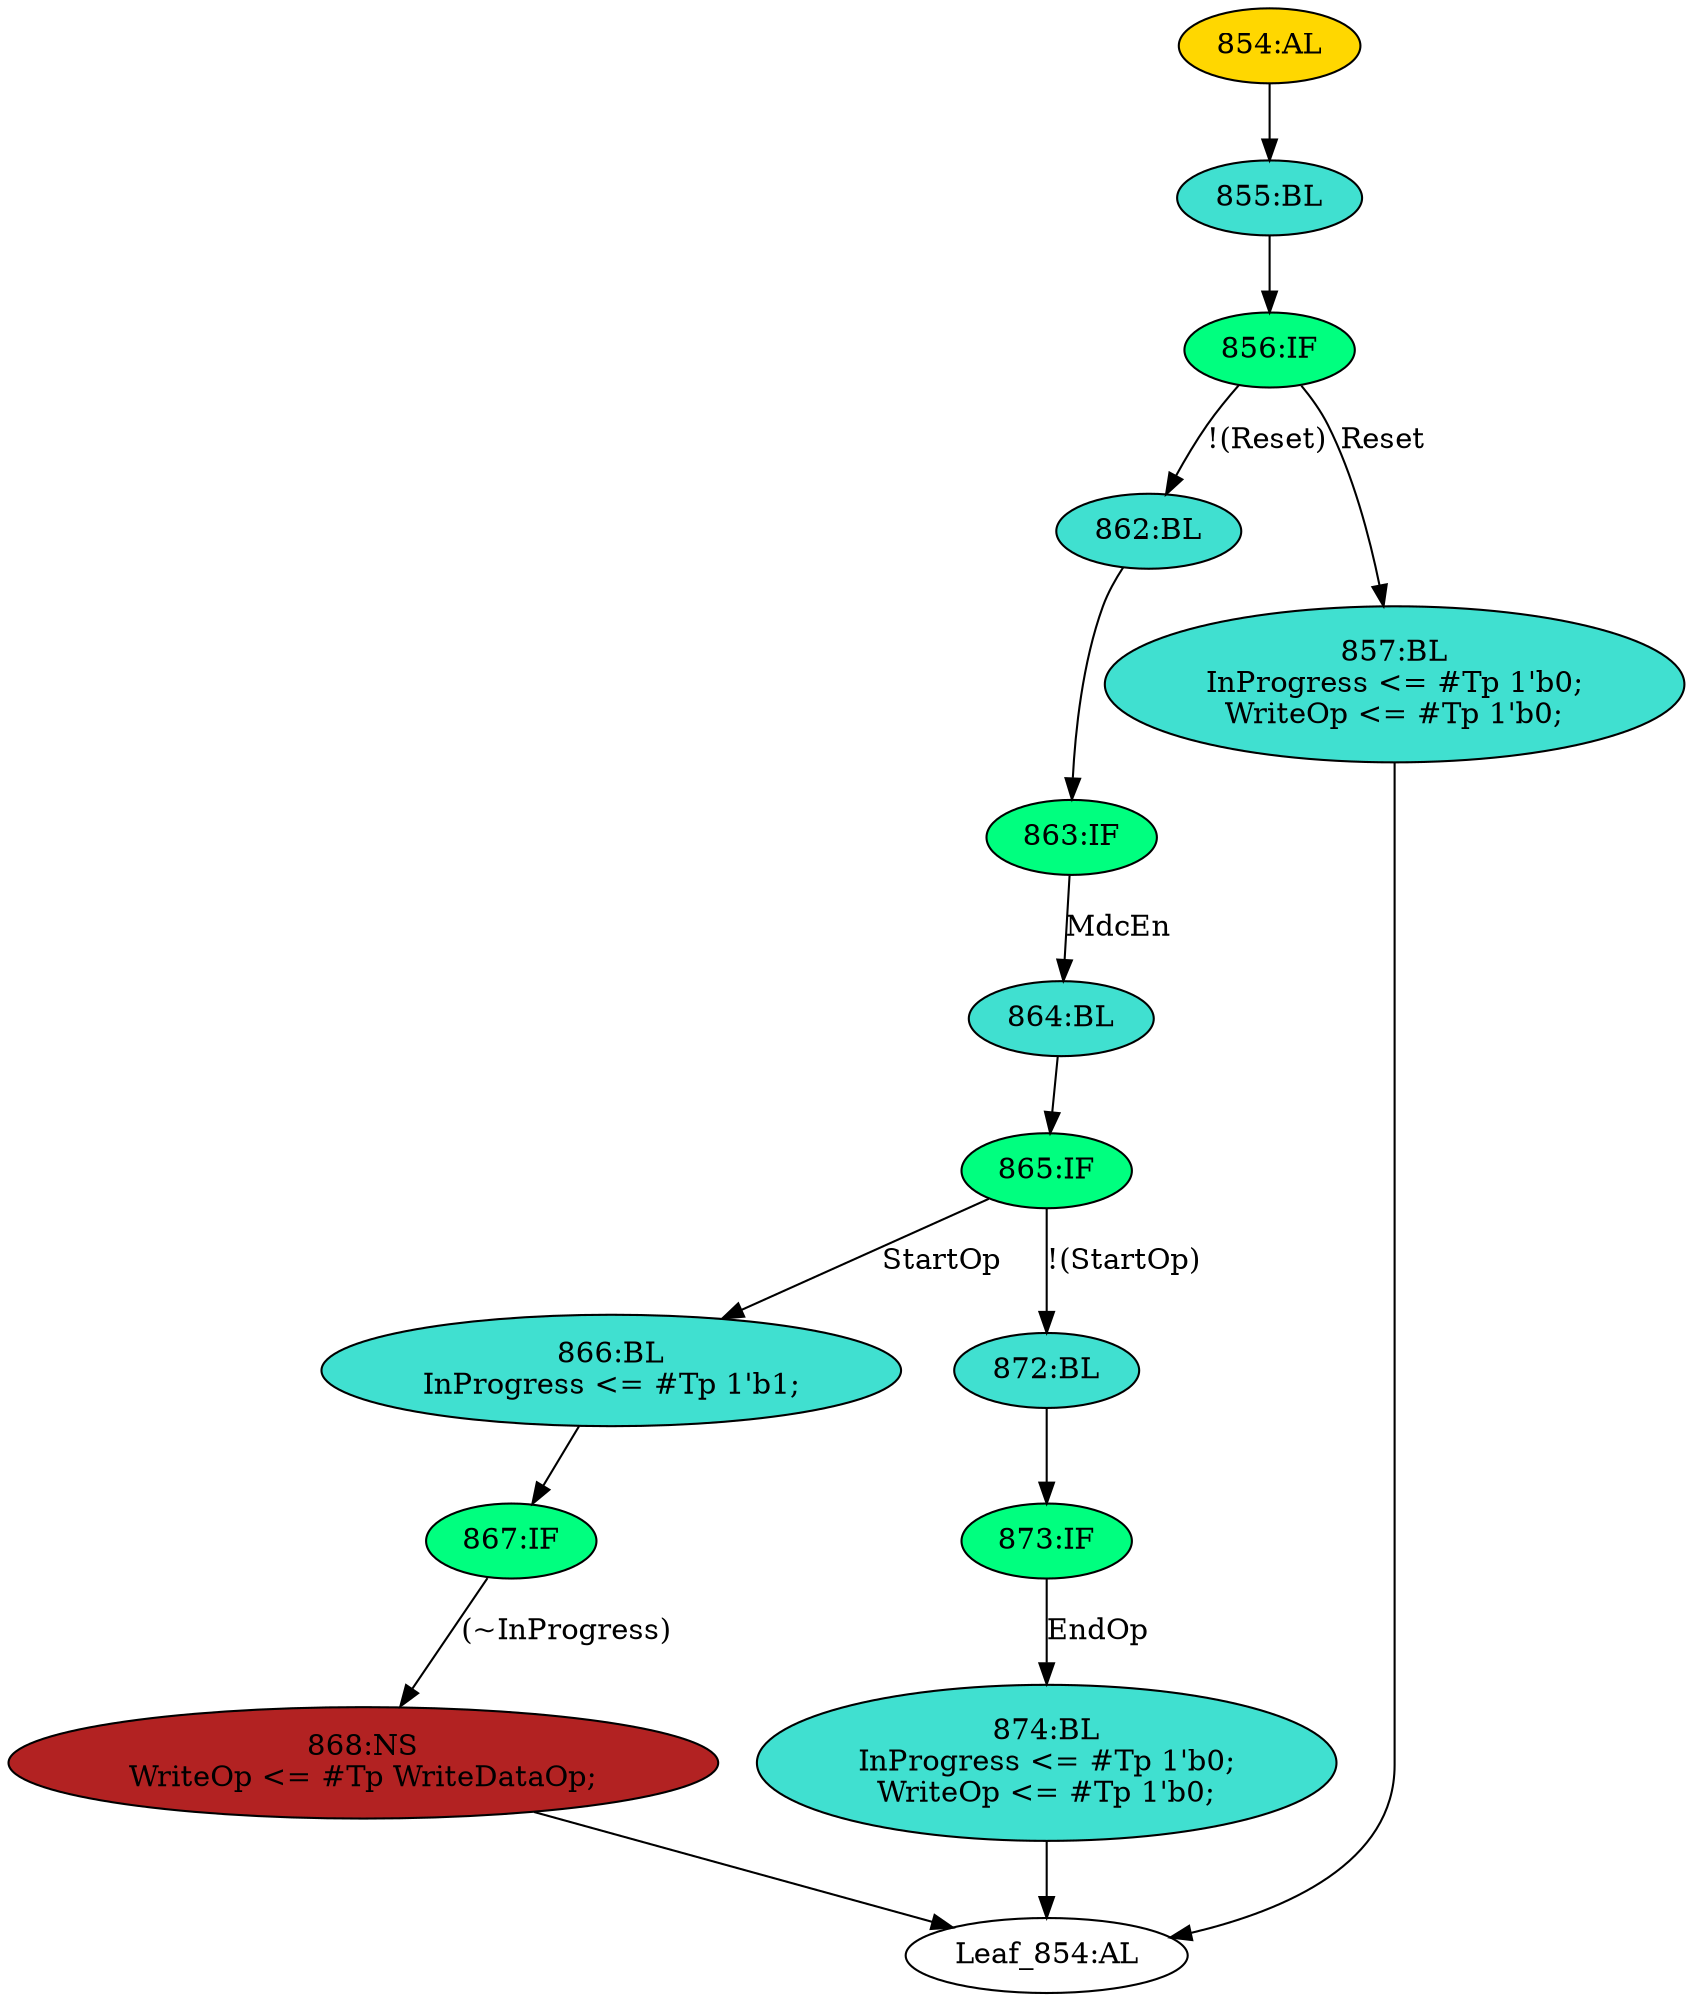 strict digraph "" {
	node [label="\N"];
	"854:AL"	 [ast="<pyverilog.vparser.ast.Always object at 0x7f41554126d0>",
		clk_sens=True,
		fillcolor=gold,
		label="854:AL",
		sens="['Clk', 'Reset']",
		statements="[]",
		style=filled,
		typ=Always,
		use_var="['Reset', 'WriteDataOp', 'StartOp', 'MdcEn', 'EndOp', 'InProgress']"];
	"855:BL"	 [ast="<pyverilog.vparser.ast.Block object at 0x7f4155412850>",
		fillcolor=turquoise,
		label="855:BL",
		statements="[]",
		style=filled,
		typ=Block];
	"854:AL" -> "855:BL"	 [cond="[]",
		lineno=None];
	"865:IF"	 [ast="<pyverilog.vparser.ast.IfStatement object at 0x7f4155412990>",
		fillcolor=springgreen,
		label="865:IF",
		statements="[]",
		style=filled,
		typ=IfStatement];
	"866:BL"	 [ast="<pyverilog.vparser.ast.Block object at 0x7f4155412e50>",
		fillcolor=turquoise,
		label="866:BL
InProgress <= #Tp 1'b1;",
		statements="[<pyverilog.vparser.ast.NonblockingSubstitution object at 0x7f4155415150>]",
		style=filled,
		typ=Block];
	"865:IF" -> "866:BL"	 [cond="['StartOp']",
		label=StartOp,
		lineno=865];
	"872:BL"	 [ast="<pyverilog.vparser.ast.Block object at 0x7f41554129d0>",
		fillcolor=turquoise,
		label="872:BL",
		statements="[]",
		style=filled,
		typ=Block];
	"865:IF" -> "872:BL"	 [cond="['StartOp']",
		label="!(StartOp)",
		lineno=865];
	"862:BL"	 [ast="<pyverilog.vparser.ast.Block object at 0x7f41554128d0>",
		fillcolor=turquoise,
		label="862:BL",
		statements="[]",
		style=filled,
		typ=Block];
	"863:IF"	 [ast="<pyverilog.vparser.ast.IfStatement object at 0x7f4155412910>",
		fillcolor=springgreen,
		label="863:IF",
		statements="[]",
		style=filled,
		typ=IfStatement];
	"862:BL" -> "863:IF"	 [cond="[]",
		lineno=None];
	"856:IF"	 [ast="<pyverilog.vparser.ast.IfStatement object at 0x7f4155412890>",
		fillcolor=springgreen,
		label="856:IF",
		statements="[]",
		style=filled,
		typ=IfStatement];
	"856:IF" -> "862:BL"	 [cond="['Reset']",
		label="!(Reset)",
		lineno=856];
	"857:BL"	 [ast="<pyverilog.vparser.ast.Block object at 0x7f4155415390>",
		fillcolor=turquoise,
		label="857:BL
InProgress <= #Tp 1'b0;
WriteOp <= #Tp 1'b0;",
		statements="[<pyverilog.vparser.ast.NonblockingSubstitution object at 0x7f41554153d0>, <pyverilog.vparser.ast.NonblockingSubstitution object \
at 0x7f4155415590>]",
		style=filled,
		typ=Block];
	"856:IF" -> "857:BL"	 [cond="['Reset']",
		label=Reset,
		lineno=856];
	"855:BL" -> "856:IF"	 [cond="[]",
		lineno=None];
	"874:BL"	 [ast="<pyverilog.vparser.ast.Block object at 0x7f4155412a50>",
		fillcolor=turquoise,
		label="874:BL
InProgress <= #Tp 1'b0;
WriteOp <= #Tp 1'b0;",
		statements="[<pyverilog.vparser.ast.NonblockingSubstitution object at 0x7f4155412a90>, <pyverilog.vparser.ast.NonblockingSubstitution object \
at 0x7f4155412c50>]",
		style=filled,
		typ=Block];
	"Leaf_854:AL"	 [def_var="['InProgress', 'WriteOp']",
		label="Leaf_854:AL"];
	"874:BL" -> "Leaf_854:AL"	 [cond="[]",
		lineno=None];
	"873:IF"	 [ast="<pyverilog.vparser.ast.IfStatement object at 0x7f4155412a10>",
		fillcolor=springgreen,
		label="873:IF",
		statements="[]",
		style=filled,
		typ=IfStatement];
	"873:IF" -> "874:BL"	 [cond="['EndOp']",
		label=EndOp,
		lineno=873];
	"867:IF"	 [ast="<pyverilog.vparser.ast.IfStatement object at 0x7f4155412e90>",
		fillcolor=springgreen,
		label="867:IF",
		statements="[]",
		style=filled,
		typ=IfStatement];
	"866:BL" -> "867:IF"	 [cond="[]",
		lineno=None];
	"857:BL" -> "Leaf_854:AL"	 [cond="[]",
		lineno=None];
	"868:NS"	 [ast="<pyverilog.vparser.ast.NonblockingSubstitution object at 0x7f4155412ed0>",
		fillcolor=firebrick,
		label="868:NS
WriteOp <= #Tp WriteDataOp;",
		statements="[<pyverilog.vparser.ast.NonblockingSubstitution object at 0x7f4155412ed0>]",
		style=filled,
		typ=NonblockingSubstitution];
	"867:IF" -> "868:NS"	 [cond="['InProgress']",
		label="(~InProgress)",
		lineno=867];
	"868:NS" -> "Leaf_854:AL"	 [cond="[]",
		lineno=None];
	"864:BL"	 [ast="<pyverilog.vparser.ast.Block object at 0x7f4155412950>",
		fillcolor=turquoise,
		label="864:BL",
		statements="[]",
		style=filled,
		typ=Block];
	"864:BL" -> "865:IF"	 [cond="[]",
		lineno=None];
	"863:IF" -> "864:BL"	 [cond="['MdcEn']",
		label=MdcEn,
		lineno=863];
	"872:BL" -> "873:IF"	 [cond="[]",
		lineno=None];
}
